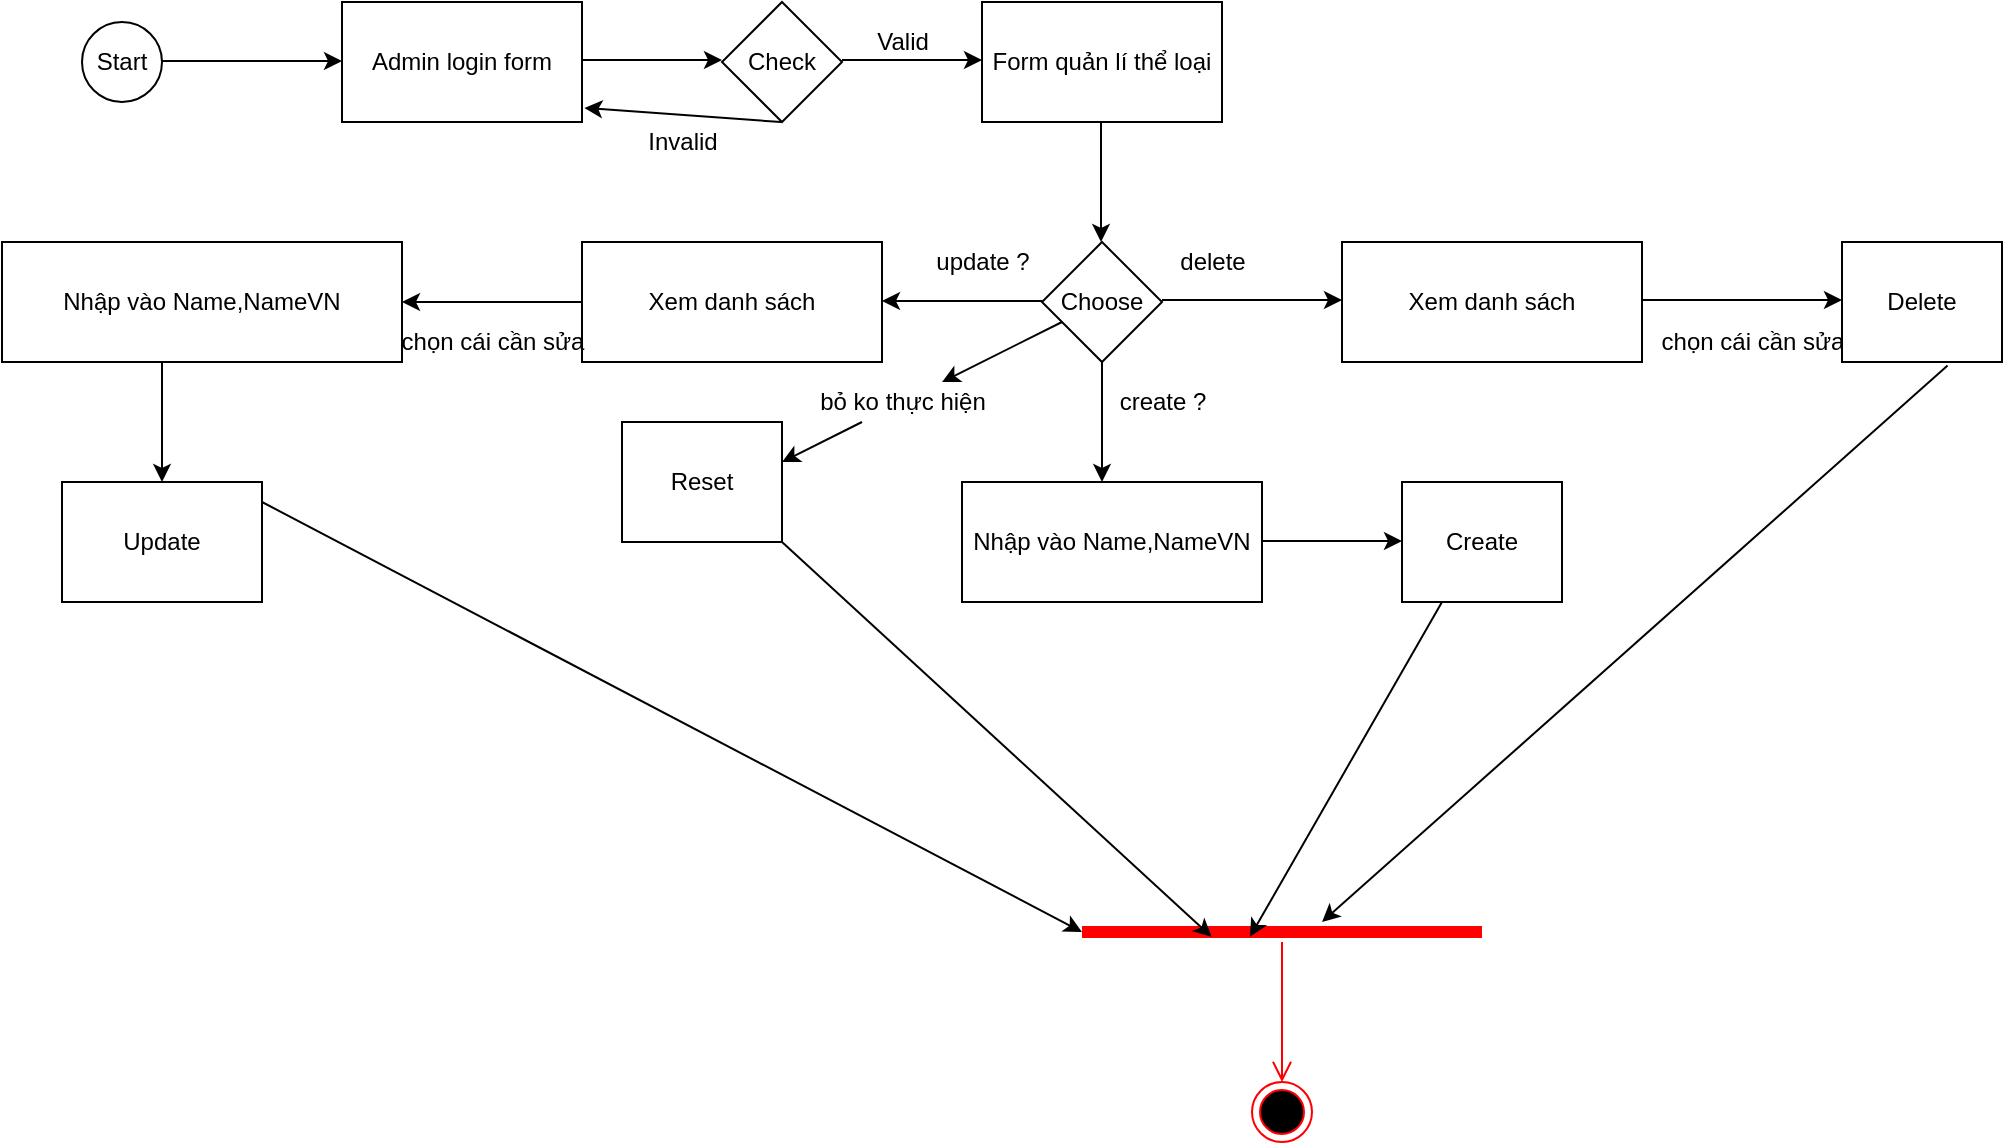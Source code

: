 <mxfile version="12.3.3" type="device" pages="1"><diagram id="9ederI92ilV5ZhSkcBKZ" name="Page-1"><mxGraphModel dx="2433" dy="617" grid="1" gridSize="10" guides="1" tooltips="1" connect="1" arrows="1" fold="1" page="1" pageScale="1" pageWidth="1169" pageHeight="1654" math="0" shadow="0"><root><mxCell id="0"/><mxCell id="1" parent="0"/><mxCell id="Ky_-OGGn7gBAxJ--KbR8-1" value="Start" style="ellipse;whiteSpace=wrap;html=1;" parent="1" vertex="1"><mxGeometry x="30" y="60" width="40" height="40" as="geometry"/></mxCell><mxCell id="Ky_-OGGn7gBAxJ--KbR8-2" value="" style="endArrow=classic;html=1;" parent="1" edge="1"><mxGeometry width="50" height="50" relative="1" as="geometry"><mxPoint x="70" y="79.5" as="sourcePoint"/><mxPoint x="160" y="79.5" as="targetPoint"/></mxGeometry></mxCell><mxCell id="Ky_-OGGn7gBAxJ--KbR8-3" value="Admin login form" style="rounded=0;whiteSpace=wrap;html=1;" parent="1" vertex="1"><mxGeometry x="160" y="50" width="120" height="60" as="geometry"/></mxCell><mxCell id="Ky_-OGGn7gBAxJ--KbR8-4" value="" style="endArrow=classic;html=1;" parent="1" edge="1"><mxGeometry width="50" height="50" relative="1" as="geometry"><mxPoint x="280" y="79" as="sourcePoint"/><mxPoint x="350" y="79" as="targetPoint"/></mxGeometry></mxCell><mxCell id="Ky_-OGGn7gBAxJ--KbR8-5" value="Check" style="rhombus;whiteSpace=wrap;html=1;" parent="1" vertex="1"><mxGeometry x="350" y="50" width="60" height="60" as="geometry"/></mxCell><mxCell id="Ky_-OGGn7gBAxJ--KbR8-6" value="" style="endArrow=classic;html=1;" parent="1" edge="1"><mxGeometry width="50" height="50" relative="1" as="geometry"><mxPoint x="410" y="79" as="sourcePoint"/><mxPoint x="480" y="79" as="targetPoint"/></mxGeometry></mxCell><mxCell id="Ky_-OGGn7gBAxJ--KbR8-8" value="Form quản lí thể loại" style="rounded=0;whiteSpace=wrap;html=1;" parent="1" vertex="1"><mxGeometry x="480" y="50" width="120" height="60" as="geometry"/></mxCell><mxCell id="Ky_-OGGn7gBAxJ--KbR8-9" value="Valid" style="text;html=1;align=center;verticalAlign=middle;resizable=0;points=[];;autosize=1;" parent="1" vertex="1"><mxGeometry x="420" y="60" width="40" height="20" as="geometry"/></mxCell><mxCell id="Ky_-OGGn7gBAxJ--KbR8-10" value="" style="endArrow=classic;html=1;entryX=1.01;entryY=0.883;entryDx=0;entryDy=0;entryPerimeter=0;" parent="1" target="Ky_-OGGn7gBAxJ--KbR8-3" edge="1"><mxGeometry width="50" height="50" relative="1" as="geometry"><mxPoint x="379.5" y="110" as="sourcePoint"/><mxPoint x="379.5" y="170" as="targetPoint"/></mxGeometry></mxCell><mxCell id="Ky_-OGGn7gBAxJ--KbR8-11" value="Invalid" style="text;html=1;align=center;verticalAlign=middle;resizable=0;points=[];;autosize=1;" parent="1" vertex="1"><mxGeometry x="305" y="110" width="50" height="20" as="geometry"/></mxCell><mxCell id="Ky_-OGGn7gBAxJ--KbR8-12" value="" style="endArrow=classic;html=1;" parent="1" edge="1"><mxGeometry width="50" height="50" relative="1" as="geometry"><mxPoint x="539.5" y="110" as="sourcePoint"/><mxPoint x="539.5" y="170" as="targetPoint"/></mxGeometry></mxCell><mxCell id="Ky_-OGGn7gBAxJ--KbR8-13" value="Nhập vào Name,NameVN" style="rounded=0;whiteSpace=wrap;html=1;" parent="1" vertex="1"><mxGeometry x="470" y="290" width="150" height="60" as="geometry"/></mxCell><mxCell id="Ky_-OGGn7gBAxJ--KbR8-16" value="" style="endArrow=classic;html=1;" parent="1" edge="1"><mxGeometry width="50" height="50" relative="1" as="geometry"><mxPoint x="540" y="230" as="sourcePoint"/><mxPoint x="540" y="290" as="targetPoint"/></mxGeometry></mxCell><mxCell id="Ky_-OGGn7gBAxJ--KbR8-18" value="Choose" style="rhombus;whiteSpace=wrap;html=1;" parent="1" vertex="1"><mxGeometry x="510" y="170" width="60" height="60" as="geometry"/></mxCell><mxCell id="Ky_-OGGn7gBAxJ--KbR8-33" value="" style="shape=line;html=1;strokeWidth=6;strokeColor=#ff0000;" parent="1" vertex="1"><mxGeometry x="530" y="510" width="200" height="10" as="geometry"/></mxCell><mxCell id="Ky_-OGGn7gBAxJ--KbR8-34" value="" style="edgeStyle=orthogonalEdgeStyle;html=1;verticalAlign=bottom;endArrow=open;endSize=8;strokeColor=#ff0000;" parent="1" source="Ky_-OGGn7gBAxJ--KbR8-33" edge="1"><mxGeometry relative="1" as="geometry"><mxPoint x="630" y="590" as="targetPoint"/></mxGeometry></mxCell><mxCell id="Ky_-OGGn7gBAxJ--KbR8-37" value="" style="ellipse;html=1;shape=endState;fillColor=#000000;strokeColor=#ff0000;" parent="1" vertex="1"><mxGeometry x="615" y="590" width="30" height="30" as="geometry"/></mxCell><mxCell id="hncj7z7Gi4gKgJDRgnvR-2" value="create ?" style="text;html=1;align=center;verticalAlign=middle;resizable=0;points=[];;autosize=1;" parent="1" vertex="1"><mxGeometry x="540" y="240" width="60" height="20" as="geometry"/></mxCell><mxCell id="hncj7z7Gi4gKgJDRgnvR-3" value="" style="endArrow=classic;html=1;" parent="1" edge="1"><mxGeometry width="50" height="50" relative="1" as="geometry"><mxPoint x="620" y="319.5" as="sourcePoint"/><mxPoint x="690" y="319.5" as="targetPoint"/></mxGeometry></mxCell><mxCell id="hncj7z7Gi4gKgJDRgnvR-4" value="Create" style="rounded=0;whiteSpace=wrap;html=1;" parent="1" vertex="1"><mxGeometry x="690" y="290" width="80" height="60" as="geometry"/></mxCell><mxCell id="hncj7z7Gi4gKgJDRgnvR-5" value="" style="endArrow=classic;html=1;" parent="1" edge="1"><mxGeometry width="50" height="50" relative="1" as="geometry"><mxPoint x="510" y="199.5" as="sourcePoint"/><mxPoint x="430" y="199.5" as="targetPoint"/></mxGeometry></mxCell><mxCell id="hncj7z7Gi4gKgJDRgnvR-6" value="update ?" style="text;html=1;align=center;verticalAlign=middle;resizable=0;points=[];;autosize=1;" parent="1" vertex="1"><mxGeometry x="450" y="170" width="60" height="20" as="geometry"/></mxCell><mxCell id="hncj7z7Gi4gKgJDRgnvR-7" value="Xem danh sách" style="rounded=0;whiteSpace=wrap;html=1;" parent="1" vertex="1"><mxGeometry x="280" y="170" width="150" height="60" as="geometry"/></mxCell><mxCell id="hncj7z7Gi4gKgJDRgnvR-8" value="" style="endArrow=classic;html=1;" parent="1" target="hncj7z7Gi4gKgJDRgnvR-10" edge="1"><mxGeometry width="50" height="50" relative="1" as="geometry"><mxPoint x="280" y="200" as="sourcePoint"/><mxPoint x="200" y="200" as="targetPoint"/></mxGeometry></mxCell><mxCell id="hncj7z7Gi4gKgJDRgnvR-9" value="chọn cái cần sửa" style="text;html=1;align=center;verticalAlign=middle;resizable=0;points=[];;autosize=1;" parent="1" vertex="1"><mxGeometry x="180" y="210" width="110" height="20" as="geometry"/></mxCell><mxCell id="hncj7z7Gi4gKgJDRgnvR-10" value="Nhập vào Name,NameVN" style="rounded=0;whiteSpace=wrap;html=1;" parent="1" vertex="1"><mxGeometry x="-10" y="170" width="200" height="60" as="geometry"/></mxCell><mxCell id="hncj7z7Gi4gKgJDRgnvR-13" value="" style="endArrow=classic;html=1;" parent="1" edge="1"><mxGeometry width="50" height="50" relative="1" as="geometry"><mxPoint x="570" y="199" as="sourcePoint"/><mxPoint x="660" y="199" as="targetPoint"/></mxGeometry></mxCell><mxCell id="hncj7z7Gi4gKgJDRgnvR-14" value="delete" style="text;html=1;align=center;verticalAlign=middle;resizable=0;points=[];;autosize=1;" parent="1" vertex="1"><mxGeometry x="570" y="170" width="50" height="20" as="geometry"/></mxCell><mxCell id="hncj7z7Gi4gKgJDRgnvR-15" value="Xem danh sách" style="rounded=0;whiteSpace=wrap;html=1;" parent="1" vertex="1"><mxGeometry x="660" y="170" width="150" height="60" as="geometry"/></mxCell><mxCell id="hncj7z7Gi4gKgJDRgnvR-18" value="" style="endArrow=classic;html=1;" parent="1" edge="1"><mxGeometry width="50" height="50" relative="1" as="geometry"><mxPoint x="810" y="199" as="sourcePoint"/><mxPoint x="910" y="199" as="targetPoint"/></mxGeometry></mxCell><mxCell id="hncj7z7Gi4gKgJDRgnvR-19" value="chọn cái cần sửa" style="text;html=1;align=center;verticalAlign=middle;resizable=0;points=[];;autosize=1;" parent="1" vertex="1"><mxGeometry x="810" y="210" width="110" height="20" as="geometry"/></mxCell><mxCell id="hncj7z7Gi4gKgJDRgnvR-20" value="Delete" style="rounded=0;whiteSpace=wrap;html=1;" parent="1" vertex="1"><mxGeometry x="910" y="170" width="80" height="60" as="geometry"/></mxCell><mxCell id="hncj7z7Gi4gKgJDRgnvR-22" value="" style="endArrow=classic;html=1;entryX=0.42;entryY=0.74;entryDx=0;entryDy=0;entryPerimeter=0;exitX=0.25;exitY=1;exitDx=0;exitDy=0;" parent="1" source="hncj7z7Gi4gKgJDRgnvR-4" target="Ky_-OGGn7gBAxJ--KbR8-33" edge="1"><mxGeometry width="50" height="50" relative="1" as="geometry"><mxPoint x="610" y="450" as="sourcePoint"/><mxPoint x="660" y="400" as="targetPoint"/></mxGeometry></mxCell><mxCell id="hncj7z7Gi4gKgJDRgnvR-23" value="" style="endArrow=classic;html=1;exitX=0.66;exitY=1.03;exitDx=0;exitDy=0;exitPerimeter=0;" parent="1" source="hncj7z7Gi4gKgJDRgnvR-20" edge="1"><mxGeometry width="50" height="50" relative="1" as="geometry"><mxPoint x="880" y="430" as="sourcePoint"/><mxPoint x="650" y="510" as="targetPoint"/></mxGeometry></mxCell><mxCell id="hncj7z7Gi4gKgJDRgnvR-24" value="" style="endArrow=classic;html=1;" parent="1" source="hncj7z7Gi4gKgJDRgnvR-27" edge="1"><mxGeometry width="50" height="50" relative="1" as="geometry"><mxPoint x="360" y="310" as="sourcePoint"/><mxPoint x="380" y="280" as="targetPoint"/></mxGeometry></mxCell><mxCell id="hncj7z7Gi4gKgJDRgnvR-26" value="Reset" style="rounded=0;whiteSpace=wrap;html=1;" parent="1" vertex="1"><mxGeometry x="300" y="260" width="80" height="60" as="geometry"/></mxCell><mxCell id="hncj7z7Gi4gKgJDRgnvR-27" value="bỏ ko thực hiện" style="text;html=1;align=center;verticalAlign=middle;resizable=0;points=[];;autosize=1;" parent="1" vertex="1"><mxGeometry x="390" y="240" width="100" height="20" as="geometry"/></mxCell><mxCell id="hncj7z7Gi4gKgJDRgnvR-28" value="" style="endArrow=classic;html=1;" parent="1" source="Ky_-OGGn7gBAxJ--KbR8-18" target="hncj7z7Gi4gKgJDRgnvR-27" edge="1"><mxGeometry width="50" height="50" relative="1" as="geometry"><mxPoint x="520" y="210" as="sourcePoint"/><mxPoint x="380" y="280" as="targetPoint"/></mxGeometry></mxCell><mxCell id="hncj7z7Gi4gKgJDRgnvR-29" value="" style="endArrow=classic;html=1;entryX=0.324;entryY=0.74;entryDx=0;entryDy=0;entryPerimeter=0;exitX=1;exitY=1;exitDx=0;exitDy=0;exitPerimeter=0;" parent="1" source="hncj7z7Gi4gKgJDRgnvR-26" target="Ky_-OGGn7gBAxJ--KbR8-33" edge="1"><mxGeometry width="50" height="50" relative="1" as="geometry"><mxPoint x="390" y="360" as="sourcePoint"/><mxPoint x="440" y="310" as="targetPoint"/></mxGeometry></mxCell><mxCell id="nhwKGsjCp-4rqw9bYJsh-1" value="" style="endArrow=classic;html=1;exitX=0.4;exitY=1;exitDx=0;exitDy=0;exitPerimeter=0;" edge="1" parent="1" source="hncj7z7Gi4gKgJDRgnvR-10"><mxGeometry width="50" height="50" relative="1" as="geometry"><mxPoint x="60" y="340" as="sourcePoint"/><mxPoint x="70" y="290" as="targetPoint"/></mxGeometry></mxCell><mxCell id="nhwKGsjCp-4rqw9bYJsh-2" value="Update" style="rounded=0;whiteSpace=wrap;html=1;" vertex="1" parent="1"><mxGeometry x="20" y="290" width="100" height="60" as="geometry"/></mxCell><mxCell id="nhwKGsjCp-4rqw9bYJsh-3" value="" style="endArrow=classic;html=1;entryX=0;entryY=0.5;entryDx=0;entryDy=0;entryPerimeter=0;exitX=1;exitY=1;exitDx=0;exitDy=0;exitPerimeter=0;" edge="1" parent="1" target="Ky_-OGGn7gBAxJ--KbR8-33"><mxGeometry width="50" height="50" relative="1" as="geometry"><mxPoint x="120" y="300" as="sourcePoint"/><mxPoint x="334.8" y="497.4" as="targetPoint"/></mxGeometry></mxCell></root></mxGraphModel></diagram></mxfile>